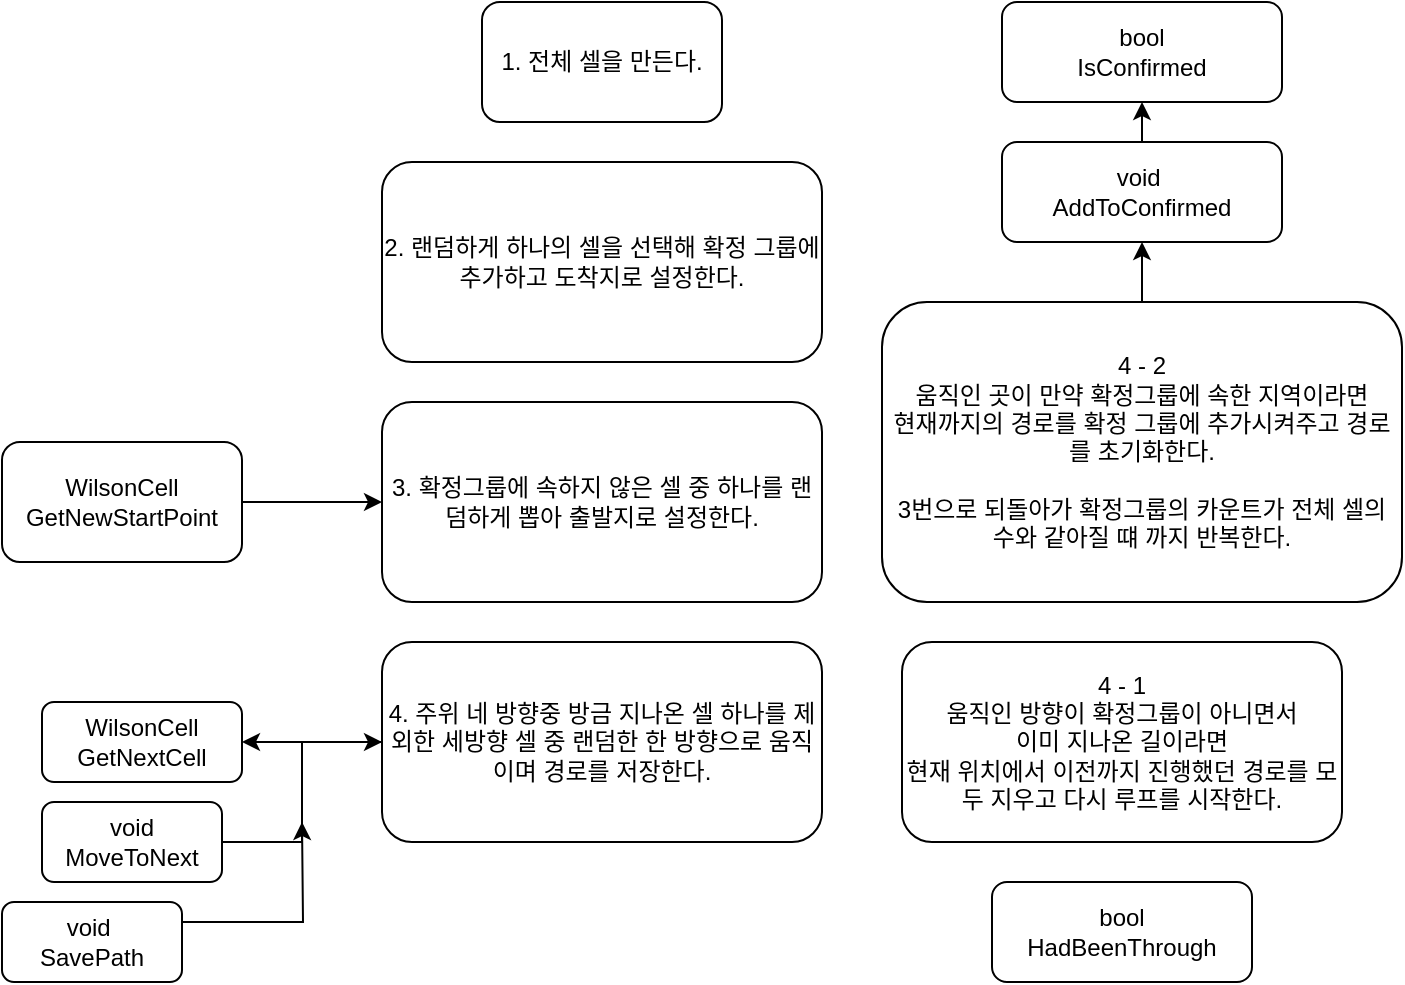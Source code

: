 <mxfile version="22.0.2" type="device">
  <diagram name="페이지-1" id="vjY3wWBzftv6QQo1fk88">
    <mxGraphModel dx="1098" dy="828" grid="1" gridSize="10" guides="1" tooltips="1" connect="1" arrows="1" fold="1" page="1" pageScale="1" pageWidth="827" pageHeight="1169" math="0" shadow="0">
      <root>
        <mxCell id="0" />
        <mxCell id="1" parent="0" />
        <mxCell id="r3W-KLayYOHBt84ik7fy-1" value="1. 전체 셀을 만든다." style="rounded=1;whiteSpace=wrap;html=1;" vertex="1" parent="1">
          <mxGeometry x="300" y="290" width="120" height="60" as="geometry" />
        </mxCell>
        <mxCell id="r3W-KLayYOHBt84ik7fy-2" value="2. 랜덤하게 하나의 셀을 선택해 확정 그룹에 추가하고 도착지로 설정한다." style="rounded=1;whiteSpace=wrap;html=1;" vertex="1" parent="1">
          <mxGeometry x="250" y="370" width="220" height="100" as="geometry" />
        </mxCell>
        <mxCell id="r3W-KLayYOHBt84ik7fy-3" value="3. 확정그룹에 속하지 않은 셀 중 하나를 랜덤하게 뽑아 출발지로 설정한다." style="rounded=1;whiteSpace=wrap;html=1;" vertex="1" parent="1">
          <mxGeometry x="250" y="490" width="220" height="100" as="geometry" />
        </mxCell>
        <mxCell id="r3W-KLayYOHBt84ik7fy-10" value="" style="edgeStyle=orthogonalEdgeStyle;rounded=0;orthogonalLoop=1;jettySize=auto;html=1;" edge="1" parent="1" source="r3W-KLayYOHBt84ik7fy-4" target="r3W-KLayYOHBt84ik7fy-9">
          <mxGeometry relative="1" as="geometry" />
        </mxCell>
        <mxCell id="r3W-KLayYOHBt84ik7fy-4" value="4. 주위 네 방향중 방금 지나온 셀 하나를 제외한 세방향 셀 중 랜덤한 한 방향으로 움직이며 경로를 저장한다." style="rounded=1;whiteSpace=wrap;html=1;" vertex="1" parent="1">
          <mxGeometry x="250" y="610" width="220" height="100" as="geometry" />
        </mxCell>
        <mxCell id="r3W-KLayYOHBt84ik7fy-5" value="4 - 1&lt;br&gt;움직인 방향이 확정그룹이 아니면서&lt;br&gt;이미 지나온 길이라면&lt;br&gt;현재 위치에서 이전까지 진행했던 경로를 모두 지우고 다시 루프를 시작한다." style="rounded=1;whiteSpace=wrap;html=1;" vertex="1" parent="1">
          <mxGeometry x="510" y="610" width="220" height="100" as="geometry" />
        </mxCell>
        <mxCell id="r3W-KLayYOHBt84ik7fy-18" style="edgeStyle=orthogonalEdgeStyle;rounded=0;orthogonalLoop=1;jettySize=auto;html=1;exitX=0.5;exitY=0;exitDx=0;exitDy=0;entryX=0.5;entryY=1;entryDx=0;entryDy=0;" edge="1" parent="1" source="r3W-KLayYOHBt84ik7fy-6" target="r3W-KLayYOHBt84ik7fy-17">
          <mxGeometry relative="1" as="geometry" />
        </mxCell>
        <mxCell id="r3W-KLayYOHBt84ik7fy-6" value="4 - 2&lt;br&gt;움직인 곳이 만약 확정그룹에 속한 지역이라면&lt;br&gt;현재까지의 경로를 확정 그룹에 추가시켜주고 경로를 초기화한다.&lt;br&gt;&lt;br&gt;3번으로 되돌아가 확정그룹의 카운트가 전체 셀의 수와 같아질 떄 까지 반복한다." style="rounded=1;whiteSpace=wrap;html=1;" vertex="1" parent="1">
          <mxGeometry x="500" y="440" width="260" height="150" as="geometry" />
        </mxCell>
        <mxCell id="r3W-KLayYOHBt84ik7fy-8" value="" style="edgeStyle=orthogonalEdgeStyle;rounded=0;orthogonalLoop=1;jettySize=auto;html=1;" edge="1" parent="1" source="r3W-KLayYOHBt84ik7fy-7" target="r3W-KLayYOHBt84ik7fy-3">
          <mxGeometry relative="1" as="geometry" />
        </mxCell>
        <mxCell id="r3W-KLayYOHBt84ik7fy-7" value="WilsonCell&lt;br&gt;GetNewStartPoint" style="rounded=1;whiteSpace=wrap;html=1;" vertex="1" parent="1">
          <mxGeometry x="60" y="510" width="120" height="60" as="geometry" />
        </mxCell>
        <mxCell id="r3W-KLayYOHBt84ik7fy-9" value="WilsonCell&lt;br&gt;GetNextCell" style="rounded=1;whiteSpace=wrap;html=1;" vertex="1" parent="1">
          <mxGeometry x="80" y="640" width="100" height="40" as="geometry" />
        </mxCell>
        <mxCell id="r3W-KLayYOHBt84ik7fy-13" value="" style="edgeStyle=orthogonalEdgeStyle;rounded=0;orthogonalLoop=1;jettySize=auto;html=1;" edge="1" parent="1" source="r3W-KLayYOHBt84ik7fy-12" target="r3W-KLayYOHBt84ik7fy-4">
          <mxGeometry relative="1" as="geometry" />
        </mxCell>
        <mxCell id="r3W-KLayYOHBt84ik7fy-12" value="void MoveToNext" style="rounded=1;whiteSpace=wrap;html=1;" vertex="1" parent="1">
          <mxGeometry x="80" y="690" width="90" height="40" as="geometry" />
        </mxCell>
        <mxCell id="r3W-KLayYOHBt84ik7fy-15" style="edgeStyle=orthogonalEdgeStyle;rounded=0;orthogonalLoop=1;jettySize=auto;html=1;exitX=1;exitY=0.25;exitDx=0;exitDy=0;" edge="1" parent="1" source="r3W-KLayYOHBt84ik7fy-14">
          <mxGeometry relative="1" as="geometry">
            <mxPoint x="210" y="700" as="targetPoint" />
          </mxGeometry>
        </mxCell>
        <mxCell id="r3W-KLayYOHBt84ik7fy-14" value="void&amp;nbsp;&lt;br&gt;SavePath" style="rounded=1;whiteSpace=wrap;html=1;" vertex="1" parent="1">
          <mxGeometry x="60" y="740" width="90" height="40" as="geometry" />
        </mxCell>
        <mxCell id="r3W-KLayYOHBt84ik7fy-16" value="bool&lt;br&gt;IsConfirmed" style="rounded=1;whiteSpace=wrap;html=1;" vertex="1" parent="1">
          <mxGeometry x="560" y="290" width="140" height="50" as="geometry" />
        </mxCell>
        <mxCell id="r3W-KLayYOHBt84ik7fy-19" style="edgeStyle=orthogonalEdgeStyle;rounded=0;orthogonalLoop=1;jettySize=auto;html=1;exitX=0.5;exitY=0;exitDx=0;exitDy=0;entryX=0.5;entryY=1;entryDx=0;entryDy=0;" edge="1" parent="1" source="r3W-KLayYOHBt84ik7fy-17" target="r3W-KLayYOHBt84ik7fy-16">
          <mxGeometry relative="1" as="geometry" />
        </mxCell>
        <mxCell id="r3W-KLayYOHBt84ik7fy-17" value="void&amp;nbsp;&lt;br&gt;AddToConfirmed" style="rounded=1;whiteSpace=wrap;html=1;" vertex="1" parent="1">
          <mxGeometry x="560" y="360" width="140" height="50" as="geometry" />
        </mxCell>
        <mxCell id="r3W-KLayYOHBt84ik7fy-20" value="bool&lt;br&gt;HadBeenThrough" style="rounded=1;whiteSpace=wrap;html=1;" vertex="1" parent="1">
          <mxGeometry x="555" y="730" width="130" height="50" as="geometry" />
        </mxCell>
      </root>
    </mxGraphModel>
  </diagram>
</mxfile>
